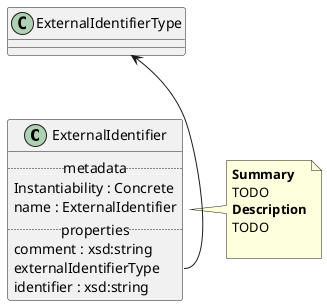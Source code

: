 @startuml
class ExternalIdentifier {
.. metadata ..
    Instantiability : Concrete
    name : ExternalIdentifier
.. properties ..
    comment : xsd:string
    externalIdentifierType
    identifier : xsd:string
}
note right of ExternalIdentifier
<b>Summary</b>
TODO
<b>Description</b>
TODO

end note
"ExternalIdentifierType" <-- "ExternalIdentifier::externalIdentifierType"
@enduml
